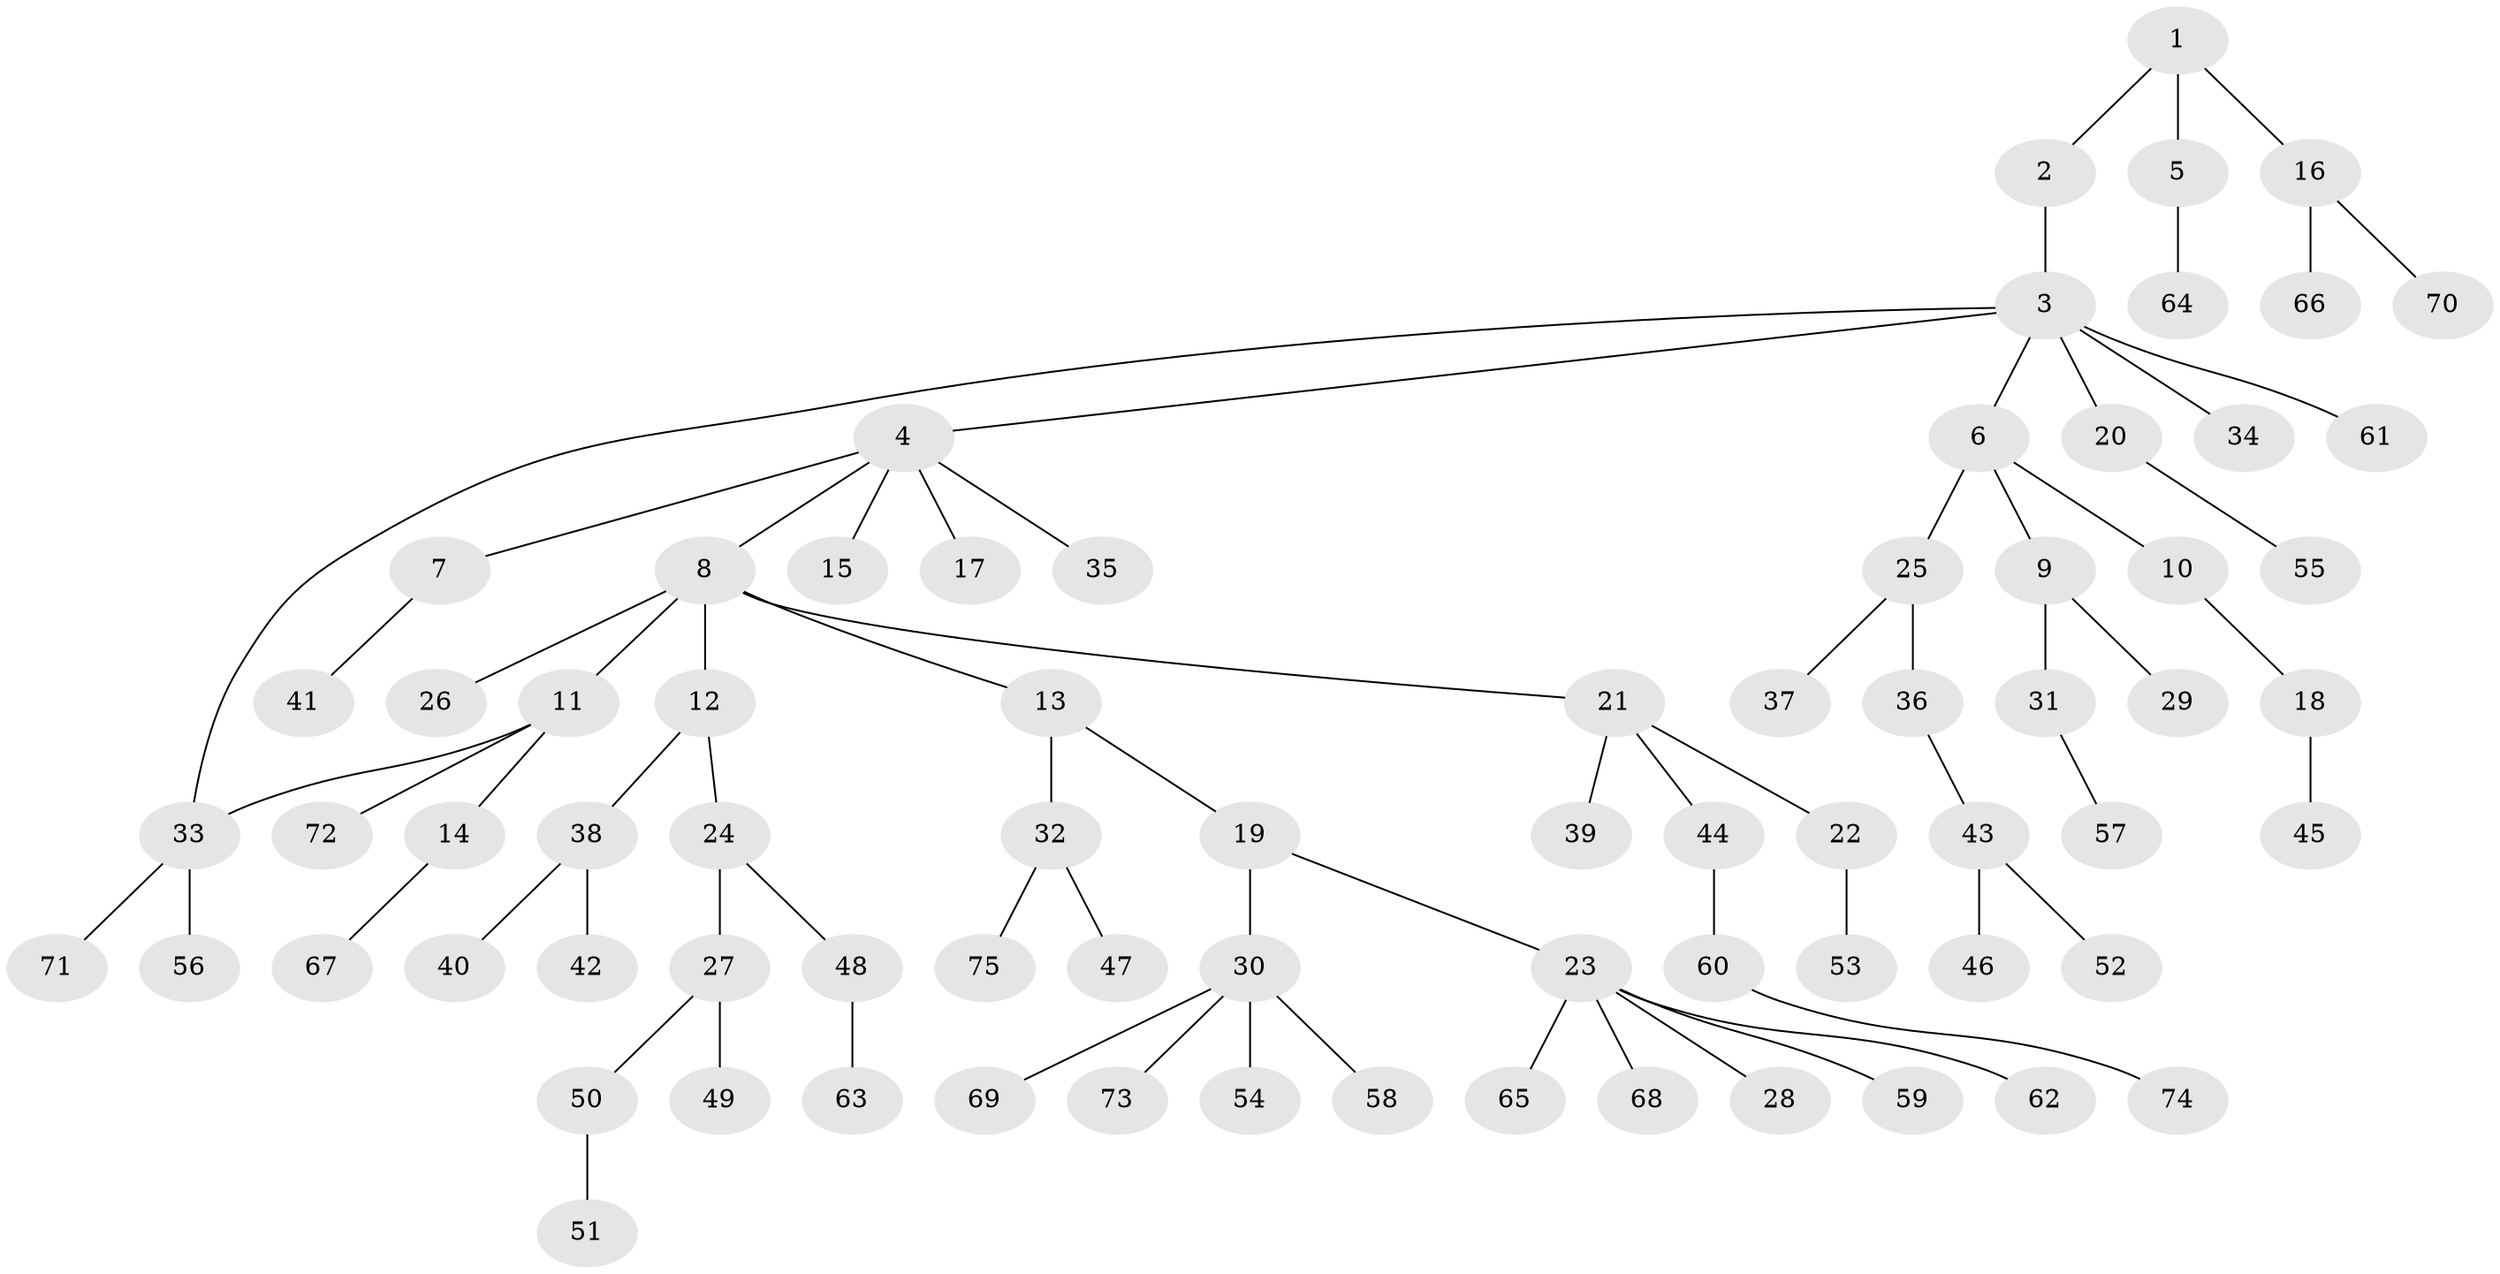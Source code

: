 // coarse degree distribution, {3: 0.17307692307692307, 10: 0.019230769230769232, 2: 0.21153846153846154, 4: 0.057692307692307696, 6: 0.019230769230769232, 1: 0.5192307692307693}
// Generated by graph-tools (version 1.1) at 2025/17/03/04/25 18:17:11]
// undirected, 75 vertices, 75 edges
graph export_dot {
graph [start="1"]
  node [color=gray90,style=filled];
  1;
  2;
  3;
  4;
  5;
  6;
  7;
  8;
  9;
  10;
  11;
  12;
  13;
  14;
  15;
  16;
  17;
  18;
  19;
  20;
  21;
  22;
  23;
  24;
  25;
  26;
  27;
  28;
  29;
  30;
  31;
  32;
  33;
  34;
  35;
  36;
  37;
  38;
  39;
  40;
  41;
  42;
  43;
  44;
  45;
  46;
  47;
  48;
  49;
  50;
  51;
  52;
  53;
  54;
  55;
  56;
  57;
  58;
  59;
  60;
  61;
  62;
  63;
  64;
  65;
  66;
  67;
  68;
  69;
  70;
  71;
  72;
  73;
  74;
  75;
  1 -- 2;
  1 -- 5;
  1 -- 16;
  2 -- 3;
  3 -- 4;
  3 -- 6;
  3 -- 20;
  3 -- 33;
  3 -- 34;
  3 -- 61;
  4 -- 7;
  4 -- 8;
  4 -- 15;
  4 -- 17;
  4 -- 35;
  5 -- 64;
  6 -- 9;
  6 -- 10;
  6 -- 25;
  7 -- 41;
  8 -- 11;
  8 -- 12;
  8 -- 13;
  8 -- 21;
  8 -- 26;
  9 -- 29;
  9 -- 31;
  10 -- 18;
  11 -- 14;
  11 -- 72;
  11 -- 33;
  12 -- 24;
  12 -- 38;
  13 -- 19;
  13 -- 32;
  14 -- 67;
  16 -- 66;
  16 -- 70;
  18 -- 45;
  19 -- 23;
  19 -- 30;
  20 -- 55;
  21 -- 22;
  21 -- 39;
  21 -- 44;
  22 -- 53;
  23 -- 28;
  23 -- 59;
  23 -- 62;
  23 -- 65;
  23 -- 68;
  24 -- 27;
  24 -- 48;
  25 -- 36;
  25 -- 37;
  27 -- 49;
  27 -- 50;
  30 -- 54;
  30 -- 58;
  30 -- 69;
  30 -- 73;
  31 -- 57;
  32 -- 47;
  32 -- 75;
  33 -- 56;
  33 -- 71;
  36 -- 43;
  38 -- 40;
  38 -- 42;
  43 -- 46;
  43 -- 52;
  44 -- 60;
  48 -- 63;
  50 -- 51;
  60 -- 74;
}
